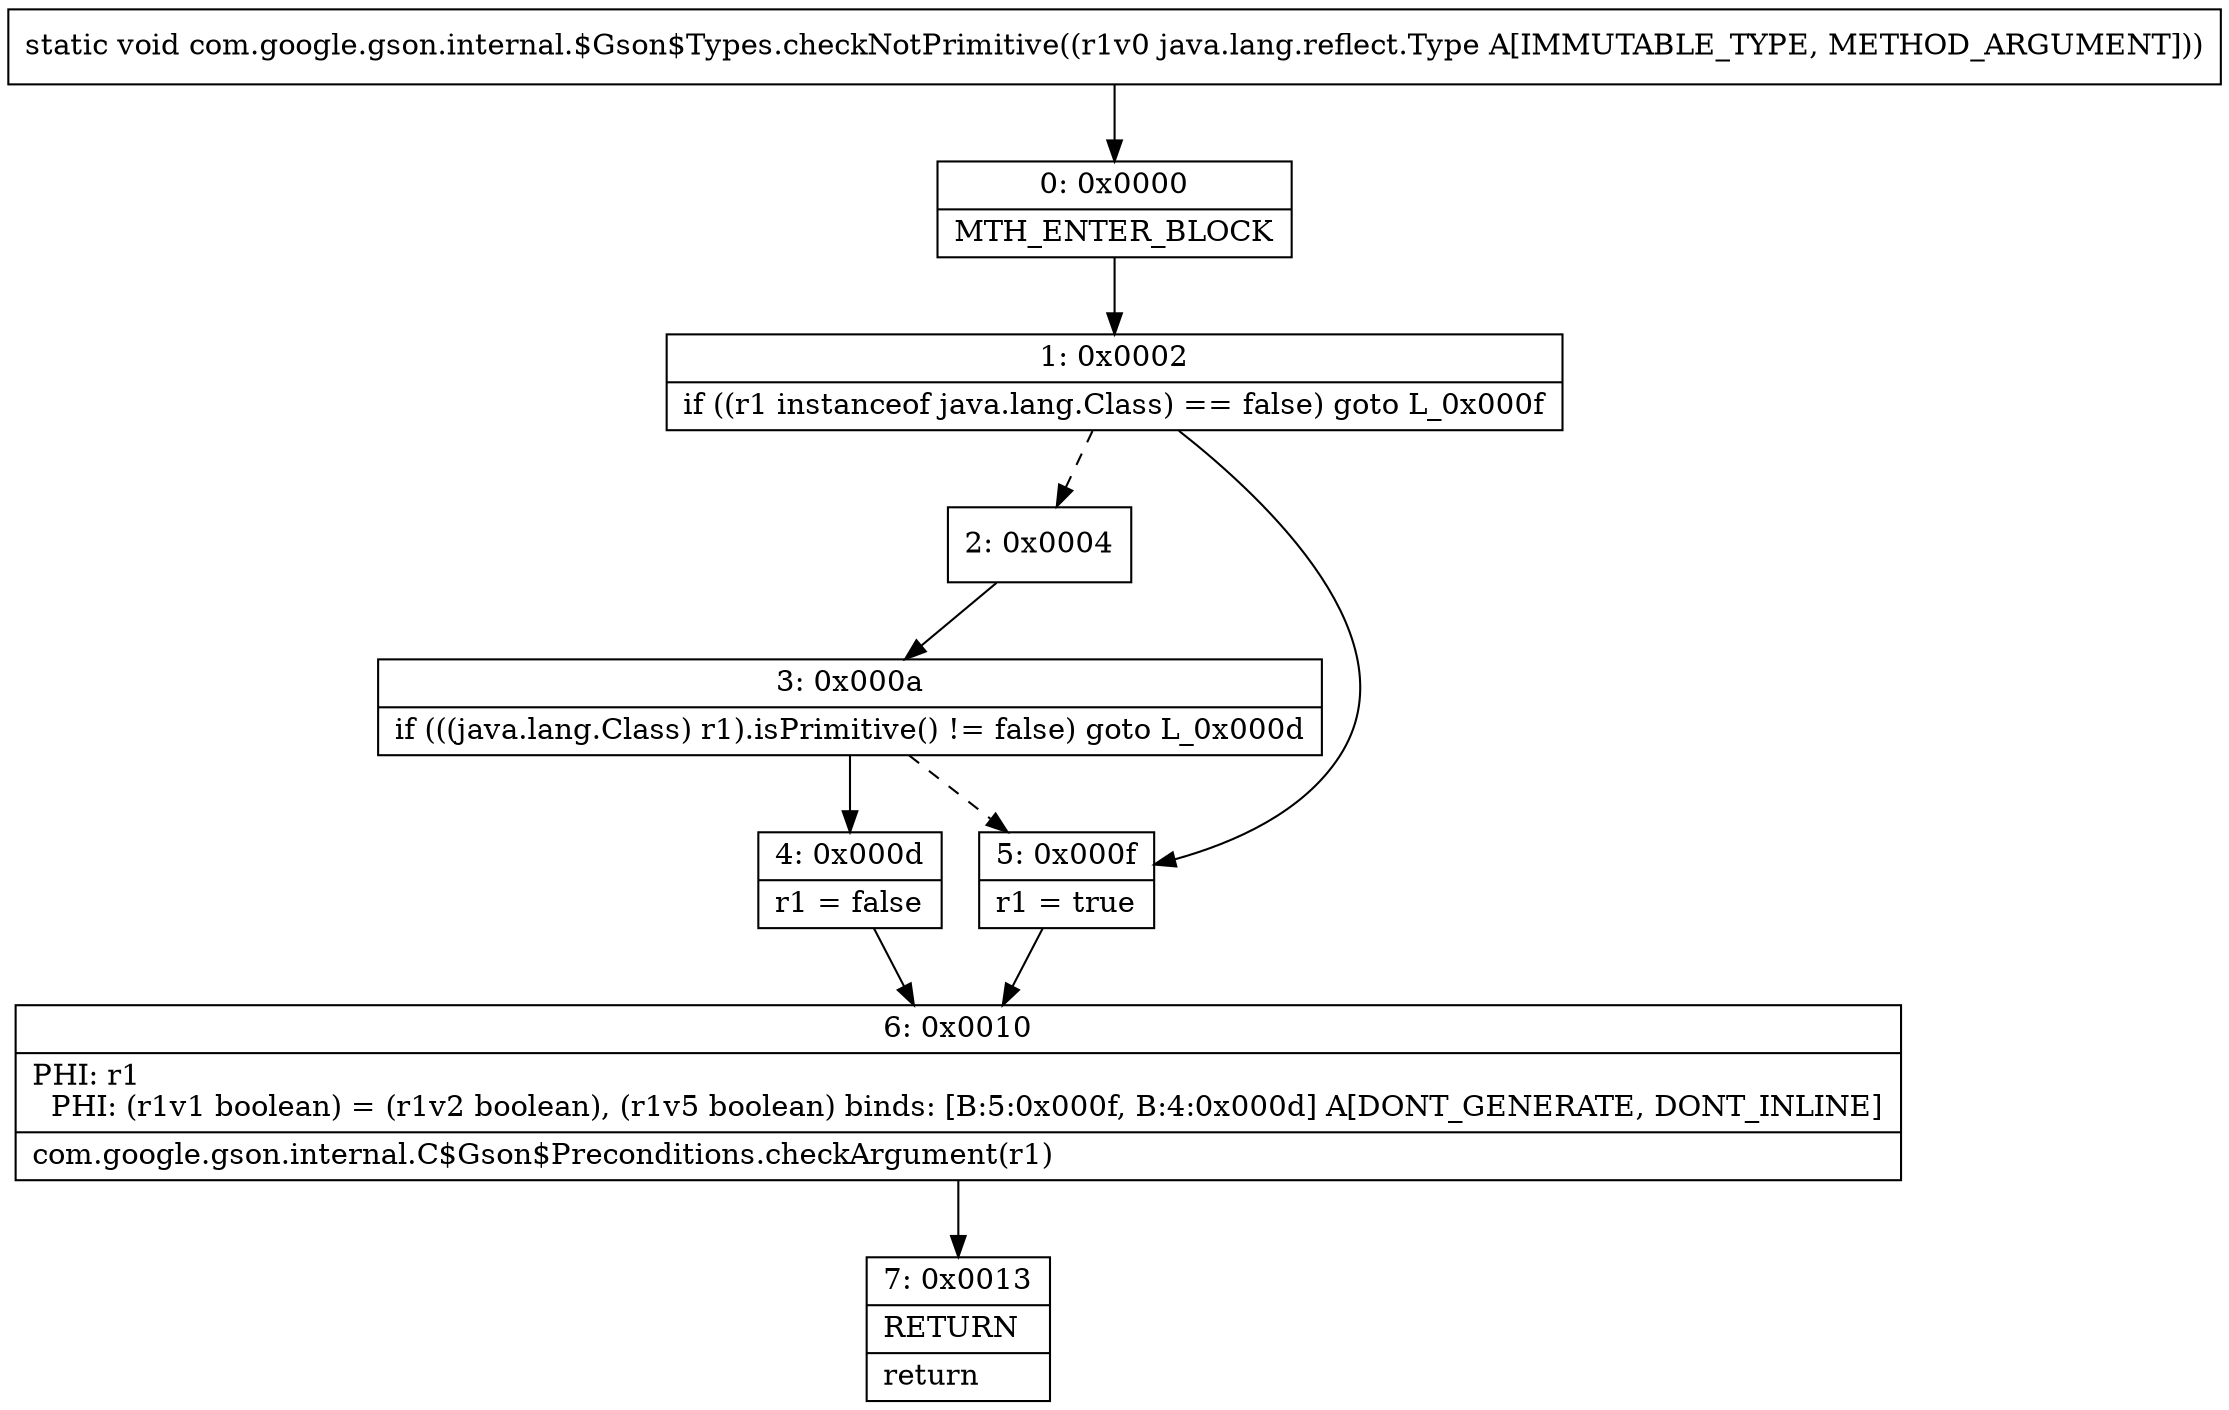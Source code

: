 digraph "CFG forcom.google.gson.internal.$Gson$Types.checkNotPrimitive(Ljava\/lang\/reflect\/Type;)V" {
Node_0 [shape=record,label="{0\:\ 0x0000|MTH_ENTER_BLOCK\l}"];
Node_1 [shape=record,label="{1\:\ 0x0002|if ((r1 instanceof java.lang.Class) == false) goto L_0x000f\l}"];
Node_2 [shape=record,label="{2\:\ 0x0004}"];
Node_3 [shape=record,label="{3\:\ 0x000a|if (((java.lang.Class) r1).isPrimitive() != false) goto L_0x000d\l}"];
Node_4 [shape=record,label="{4\:\ 0x000d|r1 = false\l}"];
Node_5 [shape=record,label="{5\:\ 0x000f|r1 = true\l}"];
Node_6 [shape=record,label="{6\:\ 0x0010|PHI: r1 \l  PHI: (r1v1 boolean) = (r1v2 boolean), (r1v5 boolean) binds: [B:5:0x000f, B:4:0x000d] A[DONT_GENERATE, DONT_INLINE]\l|com.google.gson.internal.C$Gson$Preconditions.checkArgument(r1)\l}"];
Node_7 [shape=record,label="{7\:\ 0x0013|RETURN\l|return\l}"];
MethodNode[shape=record,label="{static void com.google.gson.internal.$Gson$Types.checkNotPrimitive((r1v0 java.lang.reflect.Type A[IMMUTABLE_TYPE, METHOD_ARGUMENT])) }"];
MethodNode -> Node_0;
Node_0 -> Node_1;
Node_1 -> Node_2[style=dashed];
Node_1 -> Node_5;
Node_2 -> Node_3;
Node_3 -> Node_4;
Node_3 -> Node_5[style=dashed];
Node_4 -> Node_6;
Node_5 -> Node_6;
Node_6 -> Node_7;
}

